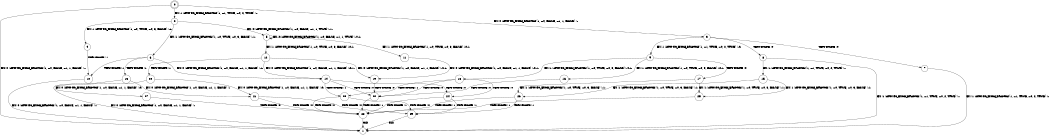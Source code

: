 digraph BCG {
size = "7, 10.5";
center = TRUE;
node [shape = circle];
0 [peripheries = 2];
0 -> 1 [label = "EX !0 !ATOMIC_EXCH_BRANCH (1, +0, FALSE, +1, 1, FALSE) !::"];
0 -> 2 [label = "EX !1 !ATOMIC_EXCH_BRANCH (1, +1, TRUE, +0, 2, TRUE) !::"];
0 -> 3 [label = "EX !0 !ATOMIC_EXCH_BRANCH (1, +0, FALSE, +1, 1, FALSE) !::"];
2 -> 4 [label = "EX !1 !ATOMIC_EXCH_BRANCH (1, +0, TRUE, +0, 3, FALSE) !:1:"];
2 -> 5 [label = "EX !0 !ATOMIC_EXCH_BRANCH (1, +0, FALSE, +1, 1, TRUE) !:1:"];
2 -> 6 [label = "EX !1 !ATOMIC_EXCH_BRANCH (1, +0, TRUE, +0, 3, FALSE) !:1:"];
3 -> 7 [label = "TERMINATE !0"];
3 -> 8 [label = "TERMINATE !0"];
3 -> 9 [label = "EX !1 !ATOMIC_EXCH_BRANCH (1, +1, TRUE, +0, 2, TRUE) !:0:"];
4 -> 10 [label = "TERMINATE !1"];
5 -> 11 [label = "EX !1 !ATOMIC_EXCH_BRANCH (1, +0, TRUE, +0, 3, FALSE) !:0:1:"];
5 -> 12 [label = "EX !1 !ATOMIC_EXCH_BRANCH (1, +0, TRUE, +0, 3, FALSE) !:0:1:"];
5 -> 5 [label = "EX !0 !ATOMIC_EXCH_BRANCH (1, +0, FALSE, +1, 1, TRUE) !:0:1:"];
6 -> 10 [label = "TERMINATE !1"];
6 -> 13 [label = "TERMINATE !1"];
6 -> 14 [label = "EX !0 !ATOMIC_EXCH_BRANCH (1, +0, FALSE, +1, 1, FALSE) !:1:"];
7 -> 1 [label = "EX !1 !ATOMIC_EXCH_BRANCH (1, +1, TRUE, +0, 2, TRUE) !::"];
8 -> 1 [label = "EX !1 !ATOMIC_EXCH_BRANCH (1, +1, TRUE, +0, 2, TRUE) !::"];
8 -> 15 [label = "EX !1 !ATOMIC_EXCH_BRANCH (1, +1, TRUE, +0, 2, TRUE) !::"];
9 -> 16 [label = "EX !1 !ATOMIC_EXCH_BRANCH (1, +0, TRUE, +0, 3, FALSE) !:0:1:"];
9 -> 17 [label = "TERMINATE !0"];
9 -> 18 [label = "EX !1 !ATOMIC_EXCH_BRANCH (1, +0, TRUE, +0, 3, FALSE) !:0:1:"];
10 -> 1 [label = "EX !0 !ATOMIC_EXCH_BRANCH (1, +0, FALSE, +1, 1, FALSE) !::"];
11 -> 19 [label = "EX !0 !ATOMIC_EXCH_BRANCH (1, +0, FALSE, +1, 1, FALSE) !:0:1:"];
12 -> 19 [label = "EX !0 !ATOMIC_EXCH_BRANCH (1, +0, FALSE, +1, 1, FALSE) !:0:1:"];
12 -> 20 [label = "TERMINATE !1"];
12 -> 14 [label = "EX !0 !ATOMIC_EXCH_BRANCH (1, +0, FALSE, +1, 1, FALSE) !:0:1:"];
13 -> 1 [label = "EX !0 !ATOMIC_EXCH_BRANCH (1, +0, FALSE, +1, 1, FALSE) !::"];
13 -> 21 [label = "EX !0 !ATOMIC_EXCH_BRANCH (1, +0, FALSE, +1, 1, FALSE) !::"];
14 -> 22 [label = "TERMINATE !0"];
14 -> 23 [label = "TERMINATE !1"];
14 -> 24 [label = "TERMINATE !0"];
15 -> 25 [label = "EX !1 !ATOMIC_EXCH_BRANCH (1, +0, TRUE, +0, 3, FALSE) !:1:"];
15 -> 26 [label = "EX !1 !ATOMIC_EXCH_BRANCH (1, +0, TRUE, +0, 3, FALSE) !:1:"];
16 -> 22 [label = "TERMINATE !0"];
17 -> 25 [label = "EX !1 !ATOMIC_EXCH_BRANCH (1, +0, TRUE, +0, 3, FALSE) !:1:"];
17 -> 26 [label = "EX !1 !ATOMIC_EXCH_BRANCH (1, +0, TRUE, +0, 3, FALSE) !:1:"];
18 -> 22 [label = "TERMINATE !0"];
18 -> 23 [label = "TERMINATE !1"];
18 -> 24 [label = "TERMINATE !0"];
19 -> 22 [label = "TERMINATE !0"];
20 -> 27 [label = "EX !0 !ATOMIC_EXCH_BRANCH (1, +0, FALSE, +1, 1, FALSE) !:0:"];
20 -> 21 [label = "EX !0 !ATOMIC_EXCH_BRANCH (1, +0, FALSE, +1, 1, FALSE) !:0:"];
21 -> 28 [label = "TERMINATE !0"];
21 -> 29 [label = "TERMINATE !0"];
22 -> 28 [label = "TERMINATE !1"];
23 -> 28 [label = "TERMINATE !0"];
23 -> 29 [label = "TERMINATE !0"];
24 -> 28 [label = "TERMINATE !1"];
24 -> 29 [label = "TERMINATE !1"];
25 -> 28 [label = "TERMINATE !1"];
26 -> 28 [label = "TERMINATE !1"];
26 -> 29 [label = "TERMINATE !1"];
27 -> 28 [label = "TERMINATE !0"];
28 -> 1 [label = "exit"];
29 -> 1 [label = "exit"];
}
